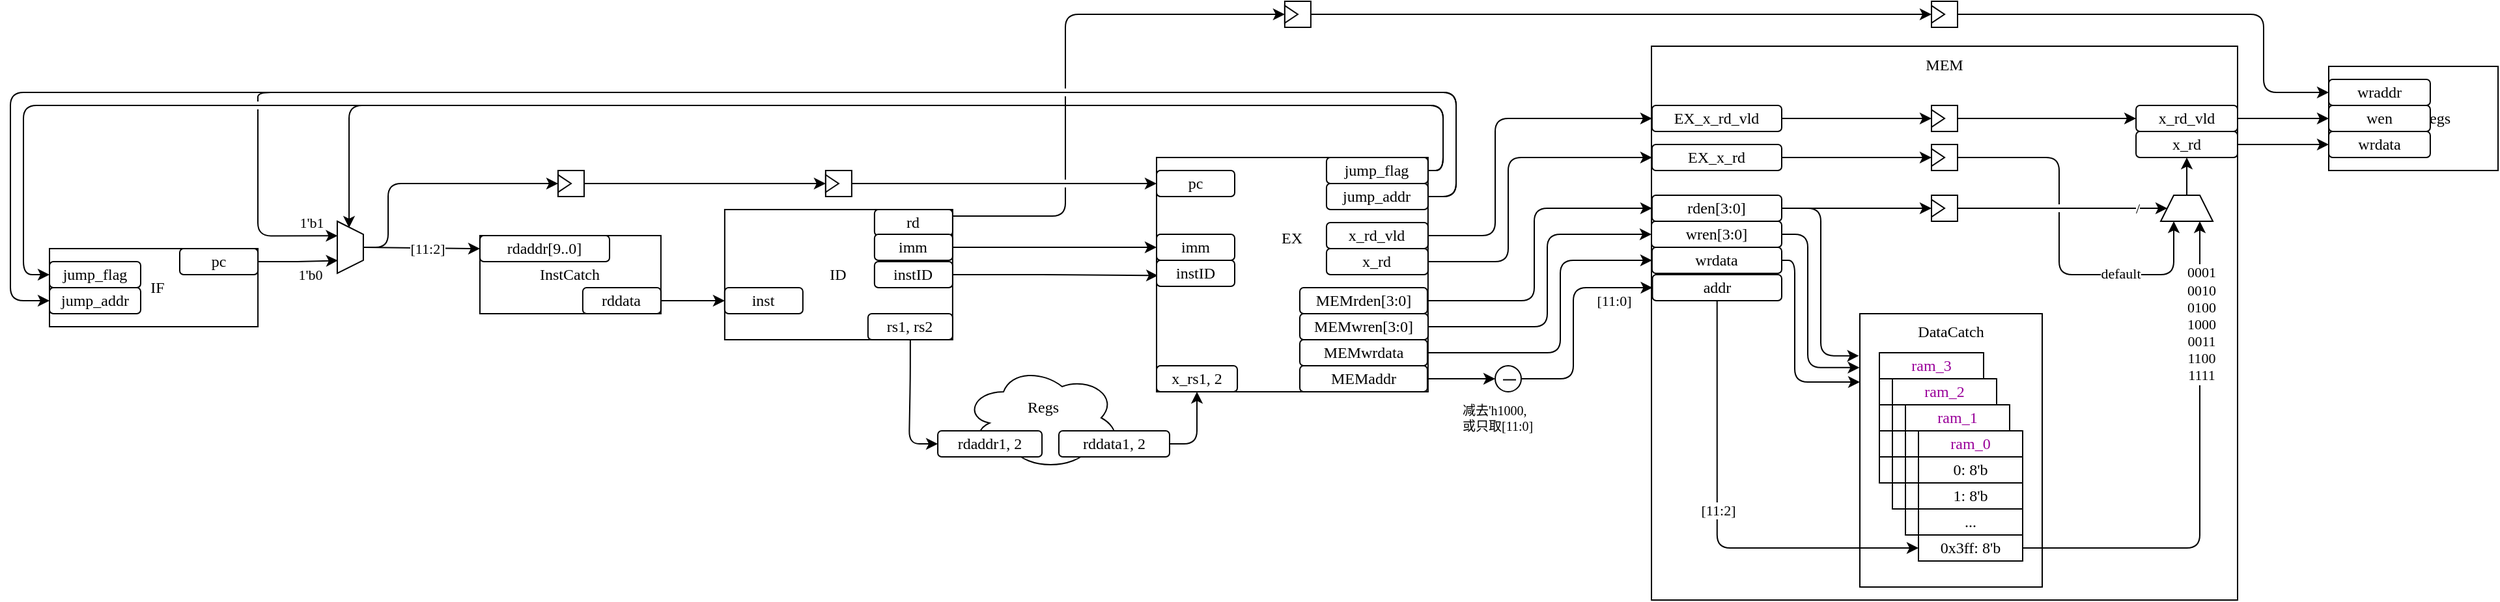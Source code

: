 <mxfile>
    <diagram id="YQ9wzQnn78EDyqOodPP7" name="第 1 页">
        <mxGraphModel dx="1462" dy="1197" grid="1" gridSize="10" guides="1" tooltips="1" connect="1" arrows="1" fold="1" page="1" pageScale="1" pageWidth="1920" pageHeight="1200" math="0" shadow="0">
            <root>
                <mxCell id="0"/>
                <mxCell id="1" parent="0"/>
                <mxCell id="214" value="MEM" style="rounded=0;whiteSpace=wrap;html=1;strokeColor=default;fontFamily=Fira Code;fontSize=12;fontColor=default;fillColor=default;verticalAlign=top;" parent="1" vertex="1">
                    <mxGeometry x="1270" y="94.5" width="450" height="425.5" as="geometry"/>
                </mxCell>
                <mxCell id="39" value="EX&lt;br&gt;&lt;br&gt;&lt;br&gt;&lt;br&gt;&lt;br&gt;" style="rounded=0;whiteSpace=wrap;html=1;strokeColor=default;fontFamily=Fira Code;fontSize=12;fontColor=default;fillColor=default;" parent="1" vertex="1">
                    <mxGeometry x="890" y="180" width="208.44" height="180" as="geometry"/>
                </mxCell>
                <mxCell id="27" style="edgeStyle=orthogonalEdgeStyle;html=1;entryX=0;entryY=0.5;entryDx=0;entryDy=0;exitX=1;exitY=0.5;exitDx=0;exitDy=0;fontFamily=Fira Code;" parent="1" source="9" target="20" edge="1">
                    <mxGeometry relative="1" as="geometry">
                        <Array as="points">
                            <mxPoint x="528.44" y="290"/>
                            <mxPoint x="528.44" y="290"/>
                        </Array>
                    </mxGeometry>
                </mxCell>
                <mxCell id="37" style="edgeStyle=orthogonalEdgeStyle;html=1;exitX=0.5;exitY=1;exitDx=0;exitDy=0;entryX=0;entryY=0.5;entryDx=0;entryDy=0;fontFamily=Fira Code;" parent="1" source="21" target="30" edge="1">
                    <mxGeometry relative="1" as="geometry">
                        <Array as="points">
                            <mxPoint x="701" y="350"/>
                            <mxPoint x="700" y="350"/>
                            <mxPoint x="700" y="400"/>
                        </Array>
                        <mxPoint x="578.44" y="340" as="targetPoint"/>
                    </mxGeometry>
                </mxCell>
                <mxCell id="63" style="edgeStyle=orthogonalEdgeStyle;html=1;exitX=1;exitY=0.5;exitDx=0;exitDy=0;entryX=0.018;entryY=0.586;entryDx=0;entryDy=0;entryPerimeter=0;fontFamily=Fira Code;" parent="1" source="24" target="49" edge="1">
                    <mxGeometry relative="1" as="geometry">
                        <mxPoint x="848.44" y="277" as="targetPoint"/>
                    </mxGeometry>
                </mxCell>
                <mxCell id="62" style="edgeStyle=orthogonalEdgeStyle;html=1;exitX=1;exitY=0.5;exitDx=0;exitDy=0;entryX=0;entryY=0.5;entryDx=0;entryDy=0;fontFamily=Fira Code;" parent="1" source="25" target="50" edge="1">
                    <mxGeometry relative="1" as="geometry">
                        <mxPoint x="828.44" y="239" as="targetPoint"/>
                        <Array as="points"/>
                    </mxGeometry>
                </mxCell>
                <mxCell id="60" style="edgeStyle=orthogonalEdgeStyle;html=1;exitX=1;exitY=0.5;exitDx=0;exitDy=0;fontFamily=Fira Code;entryX=0;entryY=0.5;entryDx=0;entryDy=0;" parent="1" source="100" target="48" edge="1">
                    <mxGeometry relative="1" as="geometry">
                        <mxPoint x="688.44" y="175" as="sourcePoint"/>
                        <Array as="points">
                            <mxPoint x="870" y="200"/>
                            <mxPoint x="870" y="200"/>
                        </Array>
                        <mxPoint x="880" y="190" as="targetPoint"/>
                    </mxGeometry>
                </mxCell>
                <mxCell id="69" style="edgeStyle=orthogonalEdgeStyle;jumpStyle=gap;html=1;exitX=1;exitY=0.5;exitDx=0;exitDy=0;fontFamily=Fira Code;entryX=0;entryY=0.5;entryDx=0;entryDy=0;" parent="1" source="52" target="13" edge="1">
                    <mxGeometry relative="1" as="geometry">
                        <mxPoint x="-40" y="200" as="targetPoint"/>
                        <Array as="points">
                            <mxPoint x="1110" y="190"/>
                            <mxPoint x="1110" y="140"/>
                            <mxPoint x="20" y="140"/>
                            <mxPoint x="20" y="270"/>
                        </Array>
                    </mxGeometry>
                </mxCell>
                <mxCell id="70" style="edgeStyle=orthogonalEdgeStyle;jumpStyle=gap;html=1;exitX=1;exitY=0.5;exitDx=0;exitDy=0;fontFamily=Fira Code;entryX=0;entryY=0.5;entryDx=0;entryDy=0;" parent="1" source="46" target="14" edge="1">
                    <mxGeometry relative="1" as="geometry">
                        <mxPoint x="130" y="260" as="targetPoint"/>
                        <Array as="points">
                            <mxPoint x="1120" y="210"/>
                            <mxPoint x="1120" y="130"/>
                            <mxPoint x="10" y="130"/>
                            <mxPoint x="10" y="290"/>
                        </Array>
                        <mxPoint x="1089.96" y="260" as="sourcePoint"/>
                    </mxGeometry>
                </mxCell>
                <mxCell id="99" value="" style="group;fontFamily=Fira Code;" parent="1" vertex="1" connectable="0">
                    <mxGeometry x="635.94" y="190" width="20" height="20" as="geometry"/>
                </mxCell>
                <mxCell id="100" value="" style="rounded=0;whiteSpace=wrap;html=1;fontFamily=Fira Code;" parent="99" vertex="1">
                    <mxGeometry width="20" height="20" as="geometry"/>
                </mxCell>
                <mxCell id="101" value="" style="triangle;whiteSpace=wrap;html=1;fontFamily=Fira Code;" parent="99" vertex="1">
                    <mxGeometry y="3.333" width="10" height="13.333" as="geometry"/>
                </mxCell>
                <mxCell id="102" value="" style="group;fontFamily=Fira Code;" parent="1" vertex="1" connectable="0">
                    <mxGeometry x="430.48" y="190.0" width="20" height="20" as="geometry"/>
                </mxCell>
                <mxCell id="103" value="" style="rounded=0;whiteSpace=wrap;html=1;fontFamily=Fira Code;" parent="102" vertex="1">
                    <mxGeometry width="20" height="20" as="geometry"/>
                </mxCell>
                <mxCell id="104" value="" style="triangle;whiteSpace=wrap;html=1;fontFamily=Fira Code;" parent="102" vertex="1">
                    <mxGeometry y="3.333" width="10" height="13.333" as="geometry"/>
                </mxCell>
                <mxCell id="105" style="edgeStyle=none;hachureGap=4;html=1;exitX=1;exitY=0.5;exitDx=0;exitDy=0;entryX=0;entryY=0.5;entryDx=0;entryDy=0;fontFamily=Fira Code;fontSize=16;" parent="1" source="103" target="101" edge="1">
                    <mxGeometry relative="1" as="geometry"/>
                </mxCell>
                <mxCell id="106" value="" style="group;fontFamily=Fira Code;" parent="1" vertex="1" connectable="0">
                    <mxGeometry x="730" y="340" width="170" height="80" as="geometry"/>
                </mxCell>
                <mxCell id="95" value="&lt;span style=&quot;font-size: 12px;&quot;&gt;Regs&lt;br&gt;&lt;br&gt;&lt;/span&gt;" style="ellipse;shape=cloud;whiteSpace=wrap;html=1;hachureGap=4;fontFamily=Fira Code;fontSize=20;" parent="106" vertex="1">
                    <mxGeometry x="12.5" width="120" height="80" as="geometry"/>
                </mxCell>
                <mxCell id="30" value="rdaddr1, 2" style="rounded=1;whiteSpace=wrap;html=1;strokeColor=default;fontFamily=Fira Code;fontSize=12;fontColor=default;fillColor=default;glass=0;shadow=0;" parent="106" vertex="1">
                    <mxGeometry x="-7.96" y="50" width="80" height="20" as="geometry"/>
                </mxCell>
                <mxCell id="33" value="rddata1, 2" style="rounded=1;whiteSpace=wrap;html=1;strokeColor=default;fontFamily=Fira Code;fontSize=12;fontColor=default;fillColor=default;glass=0;shadow=0;" parent="106" vertex="1">
                    <mxGeometry x="85" y="50" width="85" height="20" as="geometry"/>
                </mxCell>
                <mxCell id="111" value="" style="group;fontFamily=Fira Code;" parent="1" vertex="1" connectable="0">
                    <mxGeometry x="558.44" y="220" width="175" height="100" as="geometry"/>
                </mxCell>
                <mxCell id="18" value="ID" style="rounded=0;whiteSpace=wrap;html=1;strokeColor=default;fontFamily=Fira Code;fontSize=12;fontColor=default;fillColor=default;" parent="111" vertex="1">
                    <mxGeometry width="175" height="100" as="geometry"/>
                </mxCell>
                <mxCell id="20" value="inst" style="rounded=1;whiteSpace=wrap;html=1;strokeColor=default;fontFamily=Fira Code;fontSize=12;fontColor=default;fillColor=default;glass=0;shadow=0;" parent="111" vertex="1">
                    <mxGeometry y="60" width="60" height="20" as="geometry"/>
                </mxCell>
                <mxCell id="21" value="rs1, rs2" style="rounded=1;whiteSpace=wrap;html=1;strokeColor=default;fontFamily=Fira Code;fontSize=12;fontColor=default;fillColor=default;glass=0;shadow=0;" parent="111" vertex="1">
                    <mxGeometry x="110" y="80" width="65" height="20" as="geometry"/>
                </mxCell>
                <mxCell id="22" value="rd" style="rounded=1;whiteSpace=wrap;html=1;strokeColor=default;fontFamily=Fira Code;fontSize=12;fontColor=default;fillColor=default;glass=0;shadow=0;" parent="111" vertex="1">
                    <mxGeometry x="115" width="60" height="20" as="geometry"/>
                </mxCell>
                <mxCell id="24" value="instID" style="rounded=1;whiteSpace=wrap;html=1;strokeColor=default;fontFamily=Fira Code;fontSize=12;fontColor=default;fillColor=default;glass=0;shadow=0;" parent="111" vertex="1">
                    <mxGeometry x="115" y="40" width="60" height="20" as="geometry"/>
                </mxCell>
                <mxCell id="25" value="imm" style="rounded=1;whiteSpace=wrap;html=1;strokeColor=default;fontFamily=Fira Code;fontSize=12;fontColor=default;fillColor=default;glass=0;shadow=0;" parent="111" vertex="1">
                    <mxGeometry x="115" y="19" width="60" height="20" as="geometry"/>
                </mxCell>
                <mxCell id="45" value="x_rs1, 2" style="rounded=1;whiteSpace=wrap;html=1;strokeColor=default;fontFamily=Fira Code;fontSize=12;fontColor=default;fillColor=default;glass=0;shadow=0;" parent="1" vertex="1">
                    <mxGeometry x="890" y="340" width="62.04" height="20" as="geometry"/>
                </mxCell>
                <mxCell id="192" style="edgeStyle=orthogonalEdgeStyle;html=1;exitX=1;exitY=0.5;exitDx=0;exitDy=0;jumpStyle=gap;entryX=0.279;entryY=0.988;entryDx=0;entryDy=0;entryPerimeter=0;fontFamily=Fira Code;" parent="1" source="46" target="189" edge="1">
                    <mxGeometry relative="1" as="geometry">
                        <mxPoint x="250" y="240" as="targetPoint"/>
                        <Array as="points">
                            <mxPoint x="1120" y="210"/>
                            <mxPoint x="1120" y="130"/>
                            <mxPoint x="200" y="130"/>
                            <mxPoint x="200" y="240"/>
                        </Array>
                    </mxGeometry>
                </mxCell>
                <mxCell id="196" value="1'b1" style="edgeLabel;html=1;align=center;verticalAlign=middle;resizable=0;points=[];fontFamily=Fira Code;" parent="192" vertex="1" connectable="0">
                    <mxGeometry x="0.954" relative="1" as="geometry">
                        <mxPoint x="7" y="-10" as="offset"/>
                    </mxGeometry>
                </mxCell>
                <mxCell id="46" value="jump_addr" style="rounded=1;whiteSpace=wrap;html=1;strokeColor=default;fontFamily=Fira Code;fontSize=12;fontColor=default;fillColor=default;glass=0;shadow=0;" parent="1" vertex="1">
                    <mxGeometry x="1020.48" y="200" width="77.96" height="20" as="geometry"/>
                </mxCell>
                <mxCell id="291" style="edgeStyle=orthogonalEdgeStyle;html=1;exitX=1;exitY=0.5;exitDx=0;exitDy=0;entryX=0;entryY=0.5;entryDx=0;entryDy=0;fontFamily=Fira Code;" parent="1" source="47" target="290" edge="1">
                    <mxGeometry relative="1" as="geometry">
                        <Array as="points">
                            <mxPoint x="1150" y="240"/>
                            <mxPoint x="1150" y="150"/>
                        </Array>
                    </mxGeometry>
                </mxCell>
                <mxCell id="47" value="x_rd_vld" style="rounded=1;whiteSpace=wrap;html=1;strokeColor=default;fontFamily=Fira Code;fontSize=12;fontColor=default;fillColor=default;glass=0;shadow=0;" parent="1" vertex="1">
                    <mxGeometry x="1020.48" y="230" width="77.96" height="20" as="geometry"/>
                </mxCell>
                <mxCell id="48" value="pc" style="rounded=1;whiteSpace=wrap;html=1;strokeColor=default;fontFamily=Fira Code;fontSize=12;fontColor=default;fillColor=default;glass=0;shadow=0;" parent="1" vertex="1">
                    <mxGeometry x="890" y="190" width="60" height="20" as="geometry"/>
                </mxCell>
                <mxCell id="49" value="instID" style="rounded=1;whiteSpace=wrap;html=1;strokeColor=default;fontFamily=Fira Code;fontSize=12;fontColor=default;fillColor=default;glass=0;shadow=0;" parent="1" vertex="1">
                    <mxGeometry x="890" y="259" width="60" height="20" as="geometry"/>
                </mxCell>
                <mxCell id="50" value="imm" style="rounded=1;whiteSpace=wrap;html=1;strokeColor=default;fontFamily=Fira Code;fontSize=12;fontColor=default;fillColor=default;glass=0;shadow=0;" parent="1" vertex="1">
                    <mxGeometry x="890" y="239" width="60" height="20" as="geometry"/>
                </mxCell>
                <mxCell id="193" style="edgeStyle=orthogonalEdgeStyle;jumpStyle=gap;html=1;exitX=1;exitY=0.5;exitDx=0;exitDy=0;entryX=0;entryY=0.5;entryDx=0;entryDy=0;fontFamily=Fira Code;" parent="1" source="52" target="189" edge="1">
                    <mxGeometry relative="1" as="geometry">
                        <mxPoint x="730.48" y="80" as="targetPoint"/>
                        <Array as="points">
                            <mxPoint x="1110" y="190"/>
                            <mxPoint x="1110" y="140"/>
                            <mxPoint x="270" y="140"/>
                            <mxPoint x="270" y="234"/>
                        </Array>
                    </mxGeometry>
                </mxCell>
                <mxCell id="52" value="jump_flag" style="rounded=1;whiteSpace=wrap;html=1;strokeColor=default;fontFamily=Fira Code;fontSize=12;fontColor=default;fillColor=default;glass=0;shadow=0;" parent="1" vertex="1">
                    <mxGeometry x="1020.48" y="180" width="77.96" height="20" as="geometry"/>
                </mxCell>
                <mxCell id="161" value="" style="group;fontFamily=Fira Code;" parent="1" vertex="1" connectable="0">
                    <mxGeometry x="988.44" y="60" width="20" height="20" as="geometry"/>
                </mxCell>
                <mxCell id="162" value="" style="rounded=0;whiteSpace=wrap;html=1;fontFamily=Fira Code;" parent="161" vertex="1">
                    <mxGeometry width="20" height="20" as="geometry"/>
                </mxCell>
                <mxCell id="163" value="" style="triangle;whiteSpace=wrap;html=1;fontFamily=Fira Code;" parent="161" vertex="1">
                    <mxGeometry y="3.333" width="10" height="13.333" as="geometry"/>
                </mxCell>
                <mxCell id="168" style="edgeStyle=orthogonalEdgeStyle;jumpStyle=gap;html=1;exitX=1;exitY=0.25;exitDx=0;exitDy=0;entryX=0;entryY=0.5;entryDx=0;entryDy=0;fontFamily=Fira Code;" parent="1" source="22" target="163" edge="1">
                    <mxGeometry relative="1" as="geometry">
                        <Array as="points">
                            <mxPoint x="820" y="225"/>
                            <mxPoint x="820" y="70"/>
                        </Array>
                    </mxGeometry>
                </mxCell>
                <mxCell id="169" style="edgeStyle=orthogonalEdgeStyle;jumpStyle=gap;html=1;exitX=1;exitY=0.5;exitDx=0;exitDy=0;entryX=0;entryY=0.5;entryDx=0;entryDy=0;fontFamily=Fira Code;" parent="1" source="162" target="184" edge="1">
                    <mxGeometry relative="1" as="geometry">
                        <mxPoint x="1240.44" y="100.2" as="targetPoint"/>
                        <Array as="points">
                            <mxPoint x="1030.48" y="70"/>
                            <mxPoint x="1030.48" y="70"/>
                        </Array>
                    </mxGeometry>
                </mxCell>
                <mxCell id="172" style="edgeStyle=orthogonalEdgeStyle;jumpStyle=gap;html=1;fontFamily=Fira Code;exitX=1;exitY=0.5;exitDx=0;exitDy=0;entryX=0;entryY=0.5;entryDx=0;entryDy=0;" parent="1" source="233" target="218" edge="1">
                    <mxGeometry relative="1" as="geometry">
                        <mxPoint x="1190" y="320" as="sourcePoint"/>
                        <mxPoint x="1240" y="280" as="targetPoint"/>
                        <Array as="points">
                            <mxPoint x="1210" y="350"/>
                            <mxPoint x="1210" y="280"/>
                        </Array>
                    </mxGeometry>
                </mxCell>
                <mxCell id="358" value="[11:0]" style="edgeLabel;html=1;align=center;verticalAlign=middle;resizable=0;points=[];fontFamily=Fira Code;" vertex="1" connectable="0" parent="172">
                    <mxGeometry x="0.538" y="2" relative="1" as="geometry">
                        <mxPoint x="9" y="12" as="offset"/>
                    </mxGeometry>
                </mxCell>
                <mxCell id="236" style="edgeStyle=orthogonalEdgeStyle;html=1;exitX=1;exitY=0.5;exitDx=0;exitDy=0;entryX=0;entryY=0.5;entryDx=0;entryDy=0;fontSize=10;fontFamily=Fira Code;" parent="1" source="170" target="233" edge="1">
                    <mxGeometry relative="1" as="geometry">
                        <Array as="points">
                            <mxPoint x="1120" y="350"/>
                        </Array>
                    </mxGeometry>
                </mxCell>
                <mxCell id="170" value="MEMaddr" style="rounded=1;whiteSpace=wrap;html=1;strokeColor=default;fontFamily=Fira Code;fontSize=12;fontColor=default;fillColor=default;glass=0;shadow=0;" parent="1" vertex="1">
                    <mxGeometry x="1000" y="340" width="97.96" height="20" as="geometry"/>
                </mxCell>
                <mxCell id="191" style="edgeStyle=orthogonalEdgeStyle;html=1;exitX=1;exitY=0.5;exitDx=0;exitDy=0;entryX=0.754;entryY=0.978;entryDx=0;entryDy=0;entryPerimeter=0;fontFamily=Fira Code;" parent="1" source="108" target="189" edge="1">
                    <mxGeometry relative="1" as="geometry"/>
                </mxCell>
                <mxCell id="197" value="1'b0" style="edgeLabel;html=1;align=center;verticalAlign=middle;resizable=0;points=[];fontFamily=Fira Code;" parent="191" vertex="1" connectable="0">
                    <mxGeometry x="0.182" y="1" relative="1" as="geometry">
                        <mxPoint x="4" y="12" as="offset"/>
                    </mxGeometry>
                </mxCell>
                <mxCell id="4" value="InstCatch" style="rounded=0;whiteSpace=wrap;html=1;strokeColor=default;fontFamily=Fira Code;fontSize=12;fontColor=default;fillColor=default;verticalAlign=middle;" parent="1" vertex="1">
                    <mxGeometry x="370.48" y="240" width="138.96" height="60" as="geometry"/>
                </mxCell>
                <mxCell id="8" value="rdaddr[9..0]" style="rounded=1;whiteSpace=wrap;html=1;strokeColor=default;fontFamily=Fira Code;fontSize=12;fontColor=default;fillColor=default;glass=0;shadow=0;" parent="1" vertex="1">
                    <mxGeometry x="370.48" y="240" width="99.52" height="20" as="geometry"/>
                </mxCell>
                <mxCell id="9" value="rddata" style="rounded=1;whiteSpace=wrap;html=1;strokeColor=default;fontFamily=Fira Code;fontSize=12;fontColor=default;fillColor=default;glass=0;shadow=0;" parent="1" vertex="1">
                    <mxGeometry x="449.44" y="280" width="60" height="20" as="geometry"/>
                </mxCell>
                <mxCell id="185" style="edgeStyle=orthogonalEdgeStyle;jumpStyle=gap;html=1;exitX=1;exitY=0.5;exitDx=0;exitDy=0;fontFamily=Fira Code;entryX=0;entryY=0.5;entryDx=0;entryDy=0;" parent="1" source="181" target="200" edge="1">
                    <mxGeometry relative="1" as="geometry">
                        <mxPoint x="1220" y="250" as="targetPoint"/>
                        <Array as="points">
                            <mxPoint x="1160" y="260"/>
                            <mxPoint x="1160" y="180"/>
                        </Array>
                    </mxGeometry>
                </mxCell>
                <mxCell id="181" value="x_rd" style="rounded=1;whiteSpace=wrap;html=1;strokeColor=default;fontFamily=Fira Code;fontSize=12;fontColor=default;fillColor=default;glass=0;shadow=0;" parent="1" vertex="1">
                    <mxGeometry x="1020.48" y="250" width="77.96" height="20" as="geometry"/>
                </mxCell>
                <mxCell id="182" value="" style="group;fontFamily=Fira Code;" parent="1" vertex="1" connectable="0">
                    <mxGeometry x="1485" y="60" width="20" height="20" as="geometry"/>
                </mxCell>
                <mxCell id="183" value="" style="rounded=0;whiteSpace=wrap;html=1;fontFamily=Fira Code;" parent="182" vertex="1">
                    <mxGeometry width="20" height="20" as="geometry"/>
                </mxCell>
                <mxCell id="184" value="" style="triangle;whiteSpace=wrap;html=1;fontFamily=Fira Code;" parent="182" vertex="1">
                    <mxGeometry y="3.333" width="10" height="13.333" as="geometry"/>
                </mxCell>
                <mxCell id="194" style="edgeStyle=orthogonalEdgeStyle;jumpStyle=gap;html=1;exitX=0.5;exitY=0;exitDx=0;exitDy=0;entryX=0;entryY=0.5;entryDx=0;entryDy=0;fontFamily=Fira Code;" parent="1" source="189" target="8" edge="1">
                    <mxGeometry relative="1" as="geometry">
                        <Array as="points">
                            <mxPoint x="330" y="249"/>
                        </Array>
                    </mxGeometry>
                </mxCell>
                <mxCell id="216" value="[11:2]" style="edgeLabel;html=1;align=center;verticalAlign=middle;resizable=0;points=[];fontFamily=Fira Code;" parent="194" vertex="1" connectable="0">
                    <mxGeometry x="0.348" relative="1" as="geometry">
                        <mxPoint x="-11" as="offset"/>
                    </mxGeometry>
                </mxCell>
                <mxCell id="198" style="edgeStyle=orthogonalEdgeStyle;jumpStyle=gap;html=1;exitX=0.5;exitY=0;exitDx=0;exitDy=0;entryX=0;entryY=0.5;entryDx=0;entryDy=0;fontFamily=Fira Code;" parent="1" source="189" target="104" edge="1">
                    <mxGeometry relative="1" as="geometry">
                        <Array as="points">
                            <mxPoint x="300" y="249"/>
                            <mxPoint x="300" y="200"/>
                        </Array>
                    </mxGeometry>
                </mxCell>
                <mxCell id="189" value="" style="shape=trapezoid;perimeter=trapezoidPerimeter;whiteSpace=wrap;html=1;fixedSize=1;direction=south;size=10;fontFamily=Fira Code;" parent="1" vertex="1">
                    <mxGeometry x="260.96" y="229" width="20" height="40" as="geometry"/>
                </mxCell>
                <mxCell id="195" value="" style="group;fontFamily=Fira Code;" parent="1" vertex="1" connectable="0">
                    <mxGeometry x="40" y="250" width="160.04" height="60" as="geometry"/>
                </mxCell>
                <mxCell id="5" value="&amp;nbsp; IF" style="rounded=0;whiteSpace=wrap;html=1;strokeColor=default;fontFamily=Fira Code;fontSize=12;fontColor=default;fillColor=default;" parent="195" vertex="1">
                    <mxGeometry width="160.04" height="60" as="geometry"/>
                </mxCell>
                <mxCell id="13" value="jump_flag" style="rounded=1;whiteSpace=wrap;html=1;strokeColor=default;fontFamily=Fira Code;fontSize=12;fontColor=default;fillColor=default;glass=0;shadow=0;" parent="195" vertex="1">
                    <mxGeometry y="10" width="70" height="20" as="geometry"/>
                </mxCell>
                <mxCell id="14" value="jump_addr" style="rounded=1;whiteSpace=wrap;html=1;strokeColor=default;fontFamily=Fira Code;fontSize=12;fontColor=default;fillColor=default;glass=0;shadow=0;" parent="195" vertex="1">
                    <mxGeometry y="30" width="70" height="20" as="geometry"/>
                </mxCell>
                <mxCell id="108" value="pc" style="rounded=1;whiteSpace=wrap;html=1;strokeColor=default;fontFamily=Fira Code;fontSize=12;fontColor=default;fillColor=default;glass=0;shadow=0;" parent="195" vertex="1">
                    <mxGeometry x="100" width="60.04" height="20" as="geometry"/>
                </mxCell>
                <mxCell id="313" style="edgeStyle=orthogonalEdgeStyle;jumpStyle=gap;html=1;exitX=1;exitY=0.5;exitDx=0;exitDy=0;entryX=0;entryY=0.5;entryDx=0;entryDy=0;fontFamily=Fira Code;" parent="1" source="200" target="312" edge="1">
                    <mxGeometry relative="1" as="geometry"/>
                </mxCell>
                <mxCell id="200" value="EX_x_rd" style="rounded=1;whiteSpace=wrap;html=1;strokeColor=default;fontFamily=Fira Code;fontSize=12;fontColor=default;fillColor=default;glass=0;shadow=0;" parent="1" vertex="1">
                    <mxGeometry x="1270.44" y="170" width="99.56" height="20" as="geometry"/>
                </mxCell>
                <mxCell id="203" style="edgeStyle=orthogonalEdgeStyle;html=1;exitX=1;exitY=0.5;exitDx=0;exitDy=0;entryX=0;entryY=0.5;entryDx=0;entryDy=0;fontFamily=Fira Code;" parent="1" source="201" target="202" edge="1">
                    <mxGeometry relative="1" as="geometry">
                        <Array as="points">
                            <mxPoint x="1200" y="330"/>
                            <mxPoint x="1200" y="259"/>
                        </Array>
                    </mxGeometry>
                </mxCell>
                <mxCell id="201" value="MEMwrdata" style="rounded=1;whiteSpace=wrap;html=1;strokeColor=default;fontFamily=Fira Code;fontSize=12;fontColor=default;fillColor=default;glass=0;shadow=0;" parent="1" vertex="1">
                    <mxGeometry x="1000" y="320" width="97.96" height="20" as="geometry"/>
                </mxCell>
                <mxCell id="346" style="edgeStyle=orthogonalEdgeStyle;html=1;exitX=1;exitY=0.5;exitDx=0;exitDy=0;entryX=0;entryY=0.25;entryDx=0;entryDy=0;fontFamily=Fira Code;" parent="1" source="202" target="337" edge="1">
                    <mxGeometry relative="1" as="geometry">
                        <Array as="points">
                            <mxPoint x="1380" y="259"/>
                            <mxPoint x="1380" y="353"/>
                        </Array>
                    </mxGeometry>
                </mxCell>
                <mxCell id="202" value="wrdata" style="rounded=1;whiteSpace=wrap;html=1;strokeColor=default;fontFamily=Fira Code;fontSize=12;fontColor=default;fillColor=default;glass=0;shadow=0;" parent="1" vertex="1">
                    <mxGeometry x="1270.44" y="249" width="99.56" height="20" as="geometry"/>
                </mxCell>
                <mxCell id="218" value="addr" style="rounded=1;whiteSpace=wrap;html=1;strokeColor=default;fontFamily=Fira Code;fontSize=12;fontColor=default;fillColor=default;glass=0;shadow=0;" parent="1" vertex="1">
                    <mxGeometry x="1270.74" y="270" width="99.26" height="20" as="geometry"/>
                </mxCell>
                <mxCell id="235" value="" style="group;fontFamily=Fira Code;" parent="1" vertex="1" connectable="0">
                    <mxGeometry x="1150" y="340" width="22" height="22" as="geometry"/>
                </mxCell>
                <mxCell id="233" value="" style="ellipse;whiteSpace=wrap;html=1;aspect=fixed;sketch=0;strokeColor=default;fontSize=10;fontFamily=Fira Code;" parent="235" vertex="1">
                    <mxGeometry width="20" height="20" as="geometry"/>
                </mxCell>
                <mxCell id="234" value="" style="endArrow=none;html=1;fontSize=10;fontFamily=Fira Code;" parent="235" edge="1">
                    <mxGeometry width="50" height="50" relative="1" as="geometry">
                        <mxPoint x="6" y="10.79" as="sourcePoint"/>
                        <mxPoint x="16" y="10.79" as="targetPoint"/>
                    </mxGeometry>
                </mxCell>
                <mxCell id="237" value="减去'h1000,&lt;br&gt;或只取[11:0]&lt;br&gt;" style="text;strokeColor=none;fillColor=none;align=left;verticalAlign=middle;spacingLeft=4;spacingRight=4;overflow=hidden;points=[[0,0.5],[1,0.5]];portConstraint=eastwest;rotatable=0;whiteSpace=wrap;html=1;sketch=0;fontSize=10;fontFamily=Fira Code;" parent="1" vertex="1">
                    <mxGeometry x="1119" y="365" width="84" height="30" as="geometry"/>
                </mxCell>
                <mxCell id="343" style="edgeStyle=orthogonalEdgeStyle;html=1;exitX=1;exitY=0.5;exitDx=0;exitDy=0;entryX=-0.002;entryY=0.197;entryDx=0;entryDy=0;entryPerimeter=0;fontFamily=Fira Code;" parent="1" source="288" target="337" edge="1">
                    <mxGeometry relative="1" as="geometry">
                        <Array as="points">
                            <mxPoint x="1390" y="239"/>
                            <mxPoint x="1390" y="341"/>
                        </Array>
                    </mxGeometry>
                </mxCell>
                <mxCell id="288" value="wren[3:0]" style="rounded=1;whiteSpace=wrap;html=1;strokeColor=default;fontFamily=Fira Code;fontSize=12;fontColor=default;fillColor=default;glass=0;shadow=0;" parent="1" vertex="1">
                    <mxGeometry x="1270" y="229" width="100" height="20" as="geometry"/>
                </mxCell>
                <mxCell id="319" style="edgeStyle=orthogonalEdgeStyle;jumpStyle=gap;html=1;exitX=1;exitY=0.5;exitDx=0;exitDy=0;entryX=0;entryY=0.5;entryDx=0;entryDy=0;fontFamily=Fira Code;" parent="1" source="289" target="305" edge="1">
                    <mxGeometry relative="1" as="geometry"/>
                </mxCell>
                <mxCell id="342" style="edgeStyle=orthogonalEdgeStyle;html=1;exitX=1;exitY=0.5;exitDx=0;exitDy=0;entryX=-0.005;entryY=0.154;entryDx=0;entryDy=0;entryPerimeter=0;fontFamily=Fira Code;" parent="1" source="289" target="337" edge="1">
                    <mxGeometry relative="1" as="geometry"/>
                </mxCell>
                <mxCell id="289" value="rden[3:0]" style="rounded=1;whiteSpace=wrap;html=1;strokeColor=default;fontFamily=Fira Code;fontSize=12;fontColor=default;fillColor=default;glass=0;shadow=0;" parent="1" vertex="1">
                    <mxGeometry x="1270.44" y="209" width="99.56" height="20" as="geometry"/>
                </mxCell>
                <mxCell id="328" style="edgeStyle=orthogonalEdgeStyle;jumpStyle=gap;html=1;exitX=1;exitY=0.5;exitDx=0;exitDy=0;entryX=0;entryY=0.5;entryDx=0;entryDy=0;fontFamily=Fira Code;" parent="1" source="290" target="327" edge="1">
                    <mxGeometry relative="1" as="geometry"/>
                </mxCell>
                <mxCell id="290" value="EX_x_rd_vld" style="rounded=1;whiteSpace=wrap;html=1;strokeColor=default;fontFamily=Fira Code;fontSize=12;fontColor=default;fillColor=default;glass=0;shadow=0;" parent="1" vertex="1">
                    <mxGeometry x="1270.44" y="140" width="99.56" height="20" as="geometry"/>
                </mxCell>
                <mxCell id="298" style="edgeStyle=orthogonalEdgeStyle;html=1;exitX=1;exitY=0.5;exitDx=0;exitDy=0;entryX=0;entryY=0.5;entryDx=0;entryDy=0;fontFamily=Fira Code;" parent="1" source="292" target="288" edge="1">
                    <mxGeometry relative="1" as="geometry">
                        <Array as="points">
                            <mxPoint x="1190" y="310"/>
                            <mxPoint x="1190" y="239"/>
                        </Array>
                    </mxGeometry>
                </mxCell>
                <mxCell id="292" value="MEMwren[3:0]" style="rounded=1;whiteSpace=wrap;html=1;strokeColor=default;fontFamily=Fira Code;fontSize=12;fontColor=default;fillColor=default;glass=0;shadow=0;" parent="1" vertex="1">
                    <mxGeometry x="1000" y="300" width="98.48" height="20" as="geometry"/>
                </mxCell>
                <mxCell id="297" style="edgeStyle=orthogonalEdgeStyle;html=1;exitX=1;exitY=0.5;exitDx=0;exitDy=0;entryX=0;entryY=0.5;entryDx=0;entryDy=0;fontFamily=Fira Code;" parent="1" source="293" target="289" edge="1">
                    <mxGeometry relative="1" as="geometry">
                        <Array as="points">
                            <mxPoint x="1180" y="290"/>
                            <mxPoint x="1180" y="219"/>
                        </Array>
                    </mxGeometry>
                </mxCell>
                <mxCell id="293" value="MEMrden[3:0]" style="rounded=1;whiteSpace=wrap;html=1;strokeColor=default;fontFamily=Fira Code;fontSize=12;fontColor=default;fillColor=default;glass=0;shadow=0;" parent="1" vertex="1">
                    <mxGeometry x="1000" y="280" width="97.96" height="20" as="geometry"/>
                </mxCell>
                <mxCell id="335" style="edgeStyle=orthogonalEdgeStyle;html=1;exitX=1;exitY=0.5;exitDx=0;exitDy=0;entryX=0;entryY=0.5;entryDx=0;entryDy=0;fontFamily=Fira Code;" parent="1" source="299" target="331" edge="1">
                    <mxGeometry relative="1" as="geometry"/>
                </mxCell>
                <mxCell id="299" value="x_rd_vld" style="rounded=1;whiteSpace=wrap;html=1;strokeColor=default;fontFamily=Fira Code;fontSize=12;fontColor=default;fillColor=default;glass=0;shadow=0;" parent="1" vertex="1">
                    <mxGeometry x="1642.04" y="140" width="77.96" height="20" as="geometry"/>
                </mxCell>
                <mxCell id="336" style="edgeStyle=orthogonalEdgeStyle;html=1;exitX=1;exitY=0.5;exitDx=0;exitDy=0;entryX=0;entryY=0.5;entryDx=0;entryDy=0;fontFamily=Fira Code;" parent="1" source="300" target="333" edge="1">
                    <mxGeometry relative="1" as="geometry"/>
                </mxCell>
                <mxCell id="300" value="x_rd" style="rounded=1;whiteSpace=wrap;html=1;strokeColor=default;fontFamily=Fira Code;fontSize=12;fontColor=default;fillColor=default;glass=0;shadow=0;" parent="1" vertex="1">
                    <mxGeometry x="1642.04" y="160" width="77.96" height="20" as="geometry"/>
                </mxCell>
                <mxCell id="322" style="edgeStyle=orthogonalEdgeStyle;jumpStyle=gap;html=1;exitX=0.5;exitY=0;exitDx=0;exitDy=0;entryX=0.5;entryY=1;entryDx=0;entryDy=0;fontFamily=Fira Code;" parent="1" source="301" target="300" edge="1">
                    <mxGeometry relative="1" as="geometry"/>
                </mxCell>
                <mxCell id="301" value="" style="shape=trapezoid;perimeter=trapezoidPerimeter;whiteSpace=wrap;html=1;fixedSize=1;direction=east;size=10;fontFamily=Fira Code;" parent="1" vertex="1">
                    <mxGeometry x="1661.02" y="209" width="40" height="20" as="geometry"/>
                </mxCell>
                <mxCell id="303" value="" style="group;fontFamily=Fira Code;" parent="1" vertex="1" connectable="0">
                    <mxGeometry x="1485" y="209" width="20" height="20" as="geometry"/>
                </mxCell>
                <mxCell id="304" value="" style="rounded=0;whiteSpace=wrap;html=1;fontFamily=Fira Code;" parent="303" vertex="1">
                    <mxGeometry width="20" height="20" as="geometry"/>
                </mxCell>
                <mxCell id="305" value="" style="triangle;whiteSpace=wrap;html=1;fontFamily=Fira Code;" parent="303" vertex="1">
                    <mxGeometry y="3.333" width="10" height="13.333" as="geometry"/>
                </mxCell>
                <mxCell id="310" value="" style="group;fontFamily=Fira Code;" parent="1" vertex="1" connectable="0">
                    <mxGeometry x="1485" y="170" width="20" height="20" as="geometry"/>
                </mxCell>
                <mxCell id="311" value="" style="rounded=0;whiteSpace=wrap;html=1;fontFamily=Fira Code;" parent="310" vertex="1">
                    <mxGeometry width="20" height="20" as="geometry"/>
                </mxCell>
                <mxCell id="312" value="" style="triangle;whiteSpace=wrap;html=1;fontFamily=Fira Code;" parent="310" vertex="1">
                    <mxGeometry y="3.333" width="10" height="13.333" as="geometry"/>
                </mxCell>
                <mxCell id="325" value="" style="group;fontFamily=Fira Code;" parent="1" vertex="1" connectable="0">
                    <mxGeometry x="1485" y="140" width="20" height="20" as="geometry"/>
                </mxCell>
                <mxCell id="326" value="" style="rounded=0;whiteSpace=wrap;html=1;fontFamily=Fira Code;" parent="325" vertex="1">
                    <mxGeometry width="20" height="20" as="geometry"/>
                </mxCell>
                <mxCell id="327" value="" style="triangle;whiteSpace=wrap;html=1;fontFamily=Fira Code;" parent="325" vertex="1">
                    <mxGeometry y="3.333" width="10" height="13.333" as="geometry"/>
                </mxCell>
                <mxCell id="329" style="edgeStyle=orthogonalEdgeStyle;jumpStyle=gap;html=1;exitX=1;exitY=0.5;exitDx=0;exitDy=0;entryX=0;entryY=0.5;entryDx=0;entryDy=0;fontFamily=Fira Code;" parent="1" source="326" target="299" edge="1">
                    <mxGeometry relative="1" as="geometry"/>
                </mxCell>
                <mxCell id="330" value="&amp;nbsp; &amp;nbsp; &amp;nbsp; &amp;nbsp; &amp;nbsp; &amp;nbsp;Regs" style="rounded=0;whiteSpace=wrap;html=1;strokeColor=default;fontFamily=Fira Code;fontSize=12;fontColor=default;fillColor=default;" parent="1" vertex="1">
                    <mxGeometry x="1790" y="110" width="130" height="80" as="geometry"/>
                </mxCell>
                <mxCell id="331" value="wen" style="rounded=1;whiteSpace=wrap;html=1;strokeColor=default;fontFamily=Fira Code;fontSize=12;fontColor=default;fillColor=default;glass=0;shadow=0;" parent="1" vertex="1">
                    <mxGeometry x="1790" y="140" width="77.96" height="20" as="geometry"/>
                </mxCell>
                <mxCell id="332" value="wraddr" style="rounded=1;whiteSpace=wrap;html=1;strokeColor=default;fontFamily=Fira Code;fontSize=12;fontColor=default;fillColor=default;glass=0;shadow=0;" parent="1" vertex="1">
                    <mxGeometry x="1790" y="120" width="77.96" height="20" as="geometry"/>
                </mxCell>
                <mxCell id="333" value="wrdata" style="rounded=1;whiteSpace=wrap;html=1;strokeColor=default;fontFamily=Fira Code;fontSize=12;fontColor=default;fillColor=default;glass=0;shadow=0;" parent="1" vertex="1">
                    <mxGeometry x="1790" y="160" width="77.96" height="20" as="geometry"/>
                </mxCell>
                <mxCell id="334" style="edgeStyle=orthogonalEdgeStyle;html=1;exitX=1;exitY=0.5;exitDx=0;exitDy=0;entryX=0;entryY=0.5;entryDx=0;entryDy=0;fontFamily=Fira Code;" parent="1" source="183" target="332" edge="1">
                    <mxGeometry relative="1" as="geometry">
                        <mxPoint x="1760" y="70.333" as="targetPoint"/>
                        <Array as="points">
                            <mxPoint x="1740" y="70"/>
                            <mxPoint x="1740" y="130"/>
                        </Array>
                    </mxGeometry>
                </mxCell>
                <mxCell id="340" value="" style="container=0;fontFamily=Fira Code;" parent="1" vertex="1" connectable="0">
                    <mxGeometry x="1430" y="300" width="140" height="210" as="geometry"/>
                </mxCell>
                <mxCell id="337" value="DataCatch" style="rounded=0;whiteSpace=wrap;html=1;strokeColor=default;fontFamily=Fira Code;fontSize=12;fontColor=default;fillColor=default;verticalAlign=top;" parent="1" vertex="1">
                    <mxGeometry x="1430" y="300" width="140" height="210" as="geometry"/>
                </mxCell>
                <mxCell id="243" value="" style="group;labelBackgroundColor=default;fillColor=default;fontFamily=Fira Code;" parent="1" vertex="1" connectable="0">
                    <mxGeometry x="1445" y="330" width="110" height="160" as="geometry"/>
                </mxCell>
                <mxCell id="231" value="0: 8'b" style="rounded=0;whiteSpace=wrap;html=1;strokeColor=default;fontFamily=Fira Code;fontSize=12;fontColor=default;fillColor=default;glass=0;shadow=0;container=0;labelBackgroundColor=default;" parent="243" vertex="1">
                    <mxGeometry y="20" width="80" height="20" as="geometry"/>
                </mxCell>
                <mxCell id="232" value="1: 8'b" style="rounded=0;whiteSpace=wrap;html=1;strokeColor=default;fontFamily=Fira Code;fontSize=12;fontColor=default;fillColor=default;glass=0;shadow=0;container=0;labelBackgroundColor=default;" parent="243" vertex="1">
                    <mxGeometry y="40" width="80" height="20" as="geometry"/>
                </mxCell>
                <mxCell id="238" value="..." style="rounded=0;whiteSpace=wrap;html=1;strokeColor=default;fontFamily=Fira Code;fontSize=12;fontColor=default;fillColor=default;glass=0;shadow=0;container=0;labelBackgroundColor=default;" parent="243" vertex="1">
                    <mxGeometry y="60" width="80" height="20" as="geometry"/>
                </mxCell>
                <mxCell id="239" value="0xfff: 8'b" style="rounded=0;whiteSpace=wrap;html=1;strokeColor=default;fontFamily=Fira Code;fontSize=12;fontColor=default;fillColor=default;glass=0;shadow=0;container=0;labelBackgroundColor=default;" parent="243" vertex="1">
                    <mxGeometry y="80" width="80" height="20" as="geometry"/>
                </mxCell>
                <mxCell id="242" value="ram_3" style="rounded=0;whiteSpace=wrap;html=1;fontFamily=Fira Code;fontSize=12;fillColor=default;glass=0;shadow=0;container=0;labelBackgroundColor=default;fontColor=#990099;" parent="243" vertex="1">
                    <mxGeometry width="80" height="20" as="geometry"/>
                </mxCell>
                <mxCell id="269" value="" style="group;labelBackgroundColor=default;fillColor=default;fontFamily=Fira Code;" parent="243" vertex="1" connectable="0">
                    <mxGeometry x="10" y="20" width="100" height="140" as="geometry"/>
                </mxCell>
                <mxCell id="270" value="0: 8'b" style="rounded=0;whiteSpace=wrap;html=1;strokeColor=default;fontFamily=Fira Code;fontSize=12;fontColor=default;fillColor=default;glass=0;shadow=0;container=0;labelBackgroundColor=default;" parent="269" vertex="1">
                    <mxGeometry y="20" width="80" height="20" as="geometry"/>
                </mxCell>
                <mxCell id="271" value="1: 8'b" style="rounded=0;whiteSpace=wrap;html=1;strokeColor=default;fontFamily=Fira Code;fontSize=12;fontColor=default;fillColor=default;glass=0;shadow=0;container=0;labelBackgroundColor=default;" parent="269" vertex="1">
                    <mxGeometry y="40" width="80" height="20" as="geometry"/>
                </mxCell>
                <mxCell id="272" value="..." style="rounded=0;whiteSpace=wrap;html=1;strokeColor=default;fontFamily=Fira Code;fontSize=12;fontColor=default;fillColor=default;glass=0;shadow=0;container=0;labelBackgroundColor=default;" parent="269" vertex="1">
                    <mxGeometry y="60" width="80" height="20" as="geometry"/>
                </mxCell>
                <mxCell id="273" value="0xfff: 8'b" style="rounded=0;whiteSpace=wrap;html=1;strokeColor=default;fontFamily=Fira Code;fontSize=12;fontColor=default;fillColor=default;glass=0;shadow=0;container=0;labelBackgroundColor=default;" parent="269" vertex="1">
                    <mxGeometry y="80" width="80" height="20" as="geometry"/>
                </mxCell>
                <mxCell id="274" value="ram_2" style="rounded=0;whiteSpace=wrap;html=1;fontFamily=Fira Code;fontSize=12;fillColor=default;glass=0;shadow=0;container=0;labelBackgroundColor=default;fontColor=#990099;" parent="269" vertex="1">
                    <mxGeometry width="80" height="20" as="geometry"/>
                </mxCell>
                <mxCell id="275" value="" style="group;labelBackgroundColor=default;fillColor=default;fontFamily=Fira Code;" parent="269" vertex="1" connectable="0">
                    <mxGeometry x="10" y="20" width="90" height="120" as="geometry"/>
                </mxCell>
                <mxCell id="276" value="0: 8'b" style="rounded=0;whiteSpace=wrap;html=1;strokeColor=default;fontFamily=Fira Code;fontSize=12;fontColor=default;fillColor=default;glass=0;shadow=0;container=0;labelBackgroundColor=default;" parent="275" vertex="1">
                    <mxGeometry y="20" width="80" height="20" as="geometry"/>
                </mxCell>
                <mxCell id="277" value="1: 8'b" style="rounded=0;whiteSpace=wrap;html=1;strokeColor=default;fontFamily=Fira Code;fontSize=12;fontColor=default;fillColor=default;glass=0;shadow=0;container=0;labelBackgroundColor=default;" parent="275" vertex="1">
                    <mxGeometry y="40" width="80" height="20" as="geometry"/>
                </mxCell>
                <mxCell id="278" value="..." style="rounded=0;whiteSpace=wrap;html=1;strokeColor=default;fontFamily=Fira Code;fontSize=12;fontColor=default;fillColor=default;glass=0;shadow=0;container=0;labelBackgroundColor=default;" parent="275" vertex="1">
                    <mxGeometry y="60" width="80" height="20" as="geometry"/>
                </mxCell>
                <mxCell id="279" value="0xfff: 8'b" style="rounded=0;whiteSpace=wrap;html=1;strokeColor=default;fontFamily=Fira Code;fontSize=12;fontColor=default;fillColor=default;glass=0;shadow=0;container=0;labelBackgroundColor=default;" parent="275" vertex="1">
                    <mxGeometry y="80" width="80" height="20" as="geometry"/>
                </mxCell>
                <mxCell id="280" value="ram_1" style="rounded=0;whiteSpace=wrap;html=1;fontFamily=Fira Code;fontSize=12;fillColor=default;glass=0;shadow=0;container=0;labelBackgroundColor=default;fontColor=#990099;" parent="275" vertex="1">
                    <mxGeometry width="80" height="20" as="geometry"/>
                </mxCell>
                <mxCell id="281" value="" style="group;labelBackgroundColor=default;fillColor=default;fontFamily=Fira Code;" parent="275" vertex="1" connectable="0">
                    <mxGeometry x="10" y="20" width="80" height="100" as="geometry"/>
                </mxCell>
                <mxCell id="282" value="0: 8'b" style="rounded=0;whiteSpace=wrap;html=1;strokeColor=default;fontFamily=Fira Code;fontSize=12;fontColor=default;fillColor=default;glass=0;shadow=0;container=0;labelBackgroundColor=default;" parent="281" vertex="1">
                    <mxGeometry y="20" width="80" height="20" as="geometry"/>
                </mxCell>
                <mxCell id="283" value="1: 8'b" style="rounded=0;whiteSpace=wrap;html=1;strokeColor=default;fontFamily=Fira Code;fontSize=12;fontColor=default;fillColor=default;glass=0;shadow=0;container=0;labelBackgroundColor=default;" parent="281" vertex="1">
                    <mxGeometry y="40" width="80" height="20" as="geometry"/>
                </mxCell>
                <mxCell id="284" value="..." style="rounded=0;whiteSpace=wrap;html=1;strokeColor=default;fontFamily=Fira Code;fontSize=12;fontColor=default;fillColor=default;glass=0;shadow=0;container=0;labelBackgroundColor=default;" parent="281" vertex="1">
                    <mxGeometry y="60" width="80" height="20" as="geometry"/>
                </mxCell>
                <mxCell id="285" value="0x3ff: 8'b" style="rounded=0;whiteSpace=wrap;html=1;strokeColor=default;fontFamily=Fira Code;fontSize=12;fontColor=default;fillColor=default;glass=0;shadow=0;container=0;labelBackgroundColor=default;" parent="281" vertex="1">
                    <mxGeometry y="80" width="80" height="20" as="geometry"/>
                </mxCell>
                <mxCell id="286" value="ram_0" style="rounded=0;whiteSpace=wrap;html=1;fontFamily=Fira Code;fontSize=12;fillColor=default;glass=0;shadow=0;container=0;labelBackgroundColor=default;fontColor=#990099;" parent="281" vertex="1">
                    <mxGeometry width="80" height="20" as="geometry"/>
                </mxCell>
                <mxCell id="347" style="edgeStyle=orthogonalEdgeStyle;html=1;exitX=1;exitY=0.5;exitDx=0;exitDy=0;entryX=0.5;entryY=1;entryDx=0;entryDy=0;fontFamily=Fira Code;" edge="1" parent="1" source="33" target="45">
                    <mxGeometry relative="1" as="geometry"/>
                </mxCell>
                <mxCell id="315" style="edgeStyle=orthogonalEdgeStyle;jumpStyle=gap;html=1;exitX=0.5;exitY=1;exitDx=0;exitDy=0;entryX=0;entryY=0.5;entryDx=0;entryDy=0;fontFamily=Fira Code;" parent="1" source="218" target="285" edge="1">
                    <mxGeometry relative="1" as="geometry">
                        <Array as="points">
                            <mxPoint x="1320" y="480"/>
                        </Array>
                        <mxPoint x="1240" y="360" as="targetPoint"/>
                    </mxGeometry>
                </mxCell>
                <mxCell id="324" value="[11:2]" style="edgeLabel;html=1;align=center;verticalAlign=middle;resizable=0;points=[];fontFamily=Fira Code;" parent="315" vertex="1" connectable="0">
                    <mxGeometry x="-0.116" relative="1" as="geometry">
                        <mxPoint y="8" as="offset"/>
                    </mxGeometry>
                </mxCell>
                <mxCell id="351" style="edgeStyle=orthogonalEdgeStyle;jumpStyle=gap;html=1;exitX=1;exitY=0.5;exitDx=0;exitDy=0;entryX=0.75;entryY=1;entryDx=0;entryDy=0;fontFamily=Fira Code;" edge="1" parent="1" source="285" target="301">
                    <mxGeometry relative="1" as="geometry"/>
                </mxCell>
                <mxCell id="357" value="0001&lt;br&gt;0010&lt;br&gt;0100&lt;br&gt;1000&lt;br&gt;0011&lt;br&gt;1100&lt;br&gt;1111" style="edgeLabel;html=1;align=center;verticalAlign=middle;resizable=0;points=[];fontFamily=Fira Code;" vertex="1" connectable="0" parent="351">
                    <mxGeometry x="0.594" y="-1" relative="1" as="geometry">
                        <mxPoint as="offset"/>
                    </mxGeometry>
                </mxCell>
                <mxCell id="352" style="edgeStyle=orthogonalEdgeStyle;jumpStyle=gap;html=1;exitX=1;exitY=0.5;exitDx=0;exitDy=0;entryX=0;entryY=0.5;entryDx=0;entryDy=0;fontFamily=Fira Code;" edge="1" parent="1" source="304" target="301">
                    <mxGeometry relative="1" as="geometry"/>
                </mxCell>
                <mxCell id="359" value="/" style="edgeLabel;html=1;align=center;verticalAlign=middle;resizable=0;points=[];fontFamily=Fira Code;" vertex="1" connectable="0" parent="352">
                    <mxGeometry x="0.807" relative="1" as="geometry">
                        <mxPoint x="-8" as="offset"/>
                    </mxGeometry>
                </mxCell>
                <mxCell id="353" style="edgeStyle=orthogonalEdgeStyle;jumpStyle=gap;html=1;exitX=1;exitY=0.5;exitDx=0;exitDy=0;entryX=0.25;entryY=1;entryDx=0;entryDy=0;fontFamily=Fira Code;" edge="1" parent="1" source="311" target="301">
                    <mxGeometry relative="1" as="geometry">
                        <Array as="points">
                            <mxPoint x="1583" y="180"/>
                            <mxPoint x="1583" y="270"/>
                            <mxPoint x="1671" y="270"/>
                        </Array>
                    </mxGeometry>
                </mxCell>
                <mxCell id="356" value="default" style="edgeLabel;html=1;align=center;verticalAlign=middle;resizable=0;points=[];fontFamily=Fira Code;" vertex="1" connectable="0" parent="353">
                    <mxGeometry x="0.601" relative="1" as="geometry">
                        <mxPoint x="-23" y="-1" as="offset"/>
                    </mxGeometry>
                </mxCell>
            </root>
        </mxGraphModel>
    </diagram>
</mxfile>